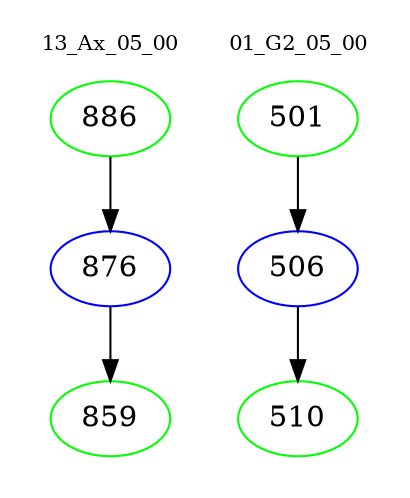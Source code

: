 digraph{
subgraph cluster_0 {
color = white
label = "13_Ax_05_00";
fontsize=10;
T0_886 [label="886", color="green"]
T0_886 -> T0_876 [color="black"]
T0_876 [label="876", color="blue"]
T0_876 -> T0_859 [color="black"]
T0_859 [label="859", color="green"]
}
subgraph cluster_1 {
color = white
label = "01_G2_05_00";
fontsize=10;
T1_501 [label="501", color="green"]
T1_501 -> T1_506 [color="black"]
T1_506 [label="506", color="blue"]
T1_506 -> T1_510 [color="black"]
T1_510 [label="510", color="green"]
}
}
